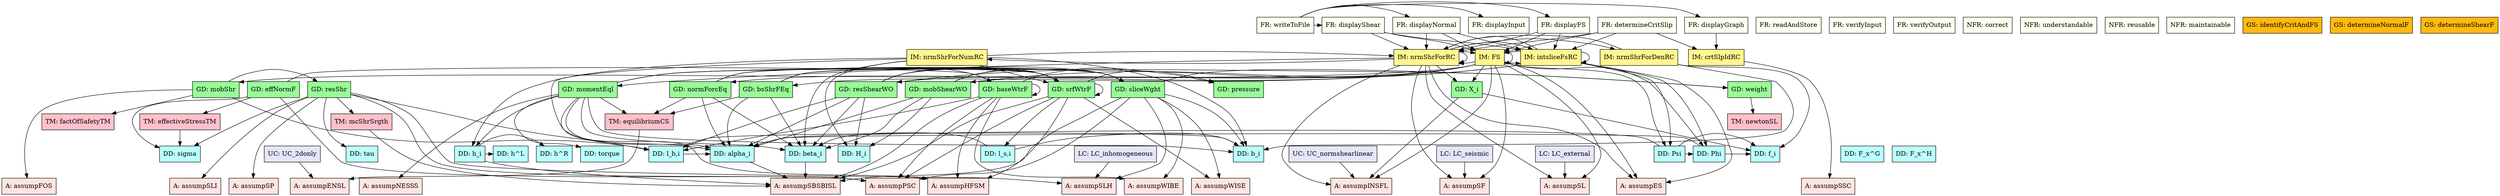 digraph allvsall {
	alpha_i -> assumpSBSBISL;
	beta_i -> assumpSBSBISL;
	l_bi -> alpha_i;
	l_bi -> b_i;
	l_si -> beta_i;
	l_si -> b_i;
	h_i -> assumpSBSBISL;
	h_i -> hR;
	h_i -> hL;
	Phi -> alpha_i;
	Phi -> f_i;
	Psi -> alpha_i;
	Psi -> f_i;
	Psi -> Phi;
	equilibriumCS -> assumpENSL;
	mcShrSrgth -> assumpSBSBISL;
	effectiveStressTM -> sigma;
	normForcEq -> alpha_i;
	normForcEq -> beta_i;
	normForcEq -> equilibriumCS;
	normForcEq -> sliceWght;
	normForcEq -> srfWtrF;
	bsShrFEq -> alpha_i;
	bsShrFEq -> beta_i;
	bsShrFEq -> equilibriumCS;
	bsShrFEq -> sliceWght;
	bsShrFEq -> srfWtrF;
	resShr -> assumpSLH;
	resShr -> assumpSP;
	resShr -> assumpSLI;
	resShr -> assumpPSC;
	resShr -> l_bi;
	resShr -> sigma;
	resShr -> tau;
	resShr -> mcShrSrgth;
	mobShr -> assumpFOS;
	mobShr -> l_bi;
	mobShr -> factOfSafetyTM;
	mobShr -> resShr;
	effNormF -> assumpPSC;
	effNormF -> sigma;
	effNormF -> effectiveStressTM;
	effNormF -> baseWtrF;
	resShearWO -> H_i;
	resShearWO -> alpha_i;
	resShearWO -> beta_i;
	resShearWO -> l_bi;
	resShearWO -> sliceWght;
	resShearWO -> baseWtrF;
	resShearWO -> srfWtrF;
	mobShearWO -> H_i;
	mobShearWO -> alpha_i;
	mobShearWO -> beta_i;
	mobShearWO -> sliceWght;
	mobShearWO -> srfWtrF;
	X_i -> assumpINSFL;
	X_i -> f_i;
	momentEql -> assumpNESSS;
	momentEql -> assumpHFSM;
	momentEql -> alpha_i;
	momentEql -> beta_i;
	momentEql -> b_i;
	momentEql -> h_i;
	momentEql -> torque;
	momentEql -> equilibriumCS;
	momentEql -> weight;
	momentEql -> sliceWght;
	momentEql -> srfWtrF;
	weight -> newtonSL;
	sliceWght -> assumpSLH;
	sliceWght -> assumpPSC;
	sliceWght -> assumpSBSBISL;
	sliceWght -> assumpWIBE;
	sliceWght -> assumpWISE;
	sliceWght -> b_i;
	sliceWght -> weight;
	baseWtrF -> assumpPSC;
	baseWtrF -> assumpSBSBISL;
	baseWtrF -> assumpWIBE;
	baseWtrF -> assumpHFSM;
	baseWtrF -> l_bi;
	baseWtrF -> pressure;
	baseWtrF -> baseWtrF;
	srfWtrF -> assumpPSC;
	srfWtrF -> assumpSBSBISL;
	srfWtrF -> assumpWISE;
	srfWtrF -> assumpHFSM;
	srfWtrF -> l_si;
	srfWtrF -> pressure;
	srfWtrF -> srfWtrF;
	FS -> assumpINSFL;
	FS -> assumpES;
	FS -> assumpSF;
	FS -> assumpSL;
	FS -> Phi;
	FS -> Psi;
	FS -> normForcEq;
	FS -> bsShrFEq;
	FS -> mobShr;
	FS -> resShearWO;
	FS -> mobShearWO;
	FS -> X_i;
	FS -> FS;
	FS -> nrmShrForRC;
	FS -> intsliceFsRC;
	nrmShrForRC -> assumpINSFL;
	nrmShrForRC -> assumpES;
	nrmShrForRC -> assumpSF;
	nrmShrForRC -> assumpSL;
	nrmShrForRC -> X_i;
	nrmShrForRC -> momentEql;
	nrmShrForRC -> FS;
	nrmShrForRC -> nrmShrForRC;
	nrmShrForRC -> nrmShrForNumRC;
	nrmShrForRC -> nrmShrForDenRC;
	nrmShrForRC -> intsliceFsRC;
	nrmShrForNumRC -> H_i;
	nrmShrForNumRC -> alpha_i;
	nrmShrForNumRC -> beta_i;
	nrmShrForNumRC -> b_i;
	nrmShrForNumRC -> h_i;
	nrmShrForNumRC -> srfWtrF;
	nrmShrForNumRC -> nrmShrForRC;
	nrmShrForDenRC -> b_i;
	nrmShrForDenRC -> f_i;
	nrmShrForDenRC -> nrmShrForRC;
	intsliceFsRC -> assumpES;
	intsliceFsRC -> Phi;
	intsliceFsRC -> Psi;
	intsliceFsRC -> resShearWO;
	intsliceFsRC -> mobShearWO;
	intsliceFsRC -> FS;
	intsliceFsRC -> nrmShrForRC;
	intsliceFsRC -> intsliceFsRC;
	crtSlpIdRC -> assumpSSC;
	determineCritSlip -> FS;
	determineCritSlip -> nrmShrForRC;
	determineCritSlip -> intsliceFsRC;
	determineCritSlip -> crtSlpIdRC;
	displayGraph -> crtSlpIdRC;
	displayFS -> FS;
	displayFS -> nrmShrForRC;
	displayFS -> intsliceFsRC;
	displayNormal -> FS;
	displayNormal -> nrmShrForRC;
	displayNormal -> intsliceFsRC;
	displayShear -> FS;
	displayShear -> nrmShrForRC;
	displayShear -> intsliceFsRC;
	writeToFile -> displayInput;
	writeToFile -> displayGraph;
	writeToFile -> displayFS;
	writeToFile -> displayNormal;
	writeToFile -> displayShear;
	LC_inhomogeneous -> assumpSLH;
	LC_seismic -> assumpSF;
	LC_external -> assumpSL;
	UC_normshearlinear -> assumpINSFL;
	UC_2donly -> assumpENSL;


	assumpSSC	[shape=box, color=black, style=filled, fillcolor=mistyrose, label="A: assumpSSC"];
	assumpFOS	[shape=box, color=black, style=filled, fillcolor=mistyrose, label="A: assumpFOS"];
	assumpSLH	[shape=box, color=black, style=filled, fillcolor=mistyrose, label="A: assumpSLH"];
	assumpSP	[shape=box, color=black, style=filled, fillcolor=mistyrose, label="A: assumpSP"];
	assumpSLI	[shape=box, color=black, style=filled, fillcolor=mistyrose, label="A: assumpSLI"];
	assumpINSFL	[shape=box, color=black, style=filled, fillcolor=mistyrose, label="A: assumpINSFL"];
	assumpPSC	[shape=box, color=black, style=filled, fillcolor=mistyrose, label="A: assumpPSC"];
	assumpENSL	[shape=box, color=black, style=filled, fillcolor=mistyrose, label="A: assumpENSL"];
	assumpSBSBISL	[shape=box, color=black, style=filled, fillcolor=mistyrose, label="A: assumpSBSBISL"];
	assumpES	[shape=box, color=black, style=filled, fillcolor=mistyrose, label="A: assumpES"];
	assumpSF	[shape=box, color=black, style=filled, fillcolor=mistyrose, label="A: assumpSF"];
	assumpSL	[shape=box, color=black, style=filled, fillcolor=mistyrose, label="A: assumpSL"];
	assumpWIBE	[shape=box, color=black, style=filled, fillcolor=mistyrose, label="A: assumpWIBE"];
	assumpWISE	[shape=box, color=black, style=filled, fillcolor=mistyrose, label="A: assumpWISE"];
	assumpNESSS	[shape=box, color=black, style=filled, fillcolor=mistyrose, label="A: assumpNESSS"];
	assumpHFSM	[shape=box, color=black, style=filled, fillcolor=mistyrose, label="A: assumpHFSM"];

	subgraph A {
	rank="same"
	{assumpSSC, assumpFOS, assumpSLH, assumpSP, assumpSLI, assumpINSFL, assumpPSC, assumpENSL, assumpSBSBISL, assumpES, assumpSF, assumpSL, assumpWIBE, assumpWISE, assumpNESSS, assumpHFSM}
	}

	H_i	[shape=box, color=black, style=filled, fillcolor=paleturquoise1, label="DD: H_i"];
	alpha_i	[shape=box, color=black, style=filled, fillcolor=paleturquoise1, label="DD: alpha_i"];
	beta_i	[shape=box, color=black, style=filled, fillcolor=paleturquoise1, label="DD: beta_i"];
	b_i	[shape=box, color=black, style=filled, fillcolor=paleturquoise1, label="DD: b_i"];
	l_bi	[shape=box, color=black, style=filled, fillcolor=paleturquoise1, label="DD: l_b,i"];
	l_si	[shape=box, color=black, style=filled, fillcolor=paleturquoise1, label="DD: l_s,i"];
	h_i	[shape=box, color=black, style=filled, fillcolor=paleturquoise1, label="DD: h_i"];
	sigma	[shape=box, color=black, style=filled, fillcolor=paleturquoise1, label="DD: sigma"];
	tau	[shape=box, color=black, style=filled, fillcolor=paleturquoise1, label="DD: tau"];
	torque	[shape=box, color=black, style=filled, fillcolor=paleturquoise1, label="DD: torque"];
	f_i	[shape=box, color=black, style=filled, fillcolor=paleturquoise1, label="DD: f_i"];
	Phi	[shape=box, color=black, style=filled, fillcolor=paleturquoise1, label="DD: Phi"];
	Psi	[shape=box, color=black, style=filled, fillcolor=paleturquoise1, label="DD: Psi"];
	F_xG	[shape=box, color=black, style=filled, fillcolor=paleturquoise1, label="DD: F_x^G"];
	F_xH	[shape=box, color=black, style=filled, fillcolor=paleturquoise1, label="DD: F_x^H"];
	hR	[shape=box, color=black, style=filled, fillcolor=paleturquoise1, label="DD: h^R"];
	hL	[shape=box, color=black, style=filled, fillcolor=paleturquoise1, label="DD: h^L"];

	subgraph DD {
	rank="same"
	{H_i, alpha_i, beta_i, b_i, l_bi, l_si, h_i, sigma, tau, torque, f_i, Phi, Psi, F_xG, F_xH, hR, hL}
	}

	factOfSafetyTM	[shape=box, color=black, style=filled, fillcolor=pink, label="TM: factOfSafetyTM"];
	equilibriumCS	[shape=box, color=black, style=filled, fillcolor=pink, label="TM: equilibriumCS"];
	mcShrSrgth	[shape=box, color=black, style=filled, fillcolor=pink, label="TM: mcShrSrgth"];
	effectiveStressTM	[shape=box, color=black, style=filled, fillcolor=pink, label="TM: effectiveStressTM"];
	newtonSL	[shape=box, color=black, style=filled, fillcolor=pink, label="TM: newtonSL"];

	subgraph TM {
	rank="same"
	{factOfSafetyTM, equilibriumCS, mcShrSrgth, effectiveStressTM, newtonSL}
	}

	normForcEq	[shape=box, color=black, style=filled, fillcolor=palegreen, label="GD: normForcEq"];
	bsShrFEq	[shape=box, color=black, style=filled, fillcolor=palegreen, label="GD: bsShrFEq"];
	resShr	[shape=box, color=black, style=filled, fillcolor=palegreen, label="GD: resShr"];
	mobShr	[shape=box, color=black, style=filled, fillcolor=palegreen, label="GD: mobShr"];
	effNormF	[shape=box, color=black, style=filled, fillcolor=palegreen, label="GD: effNormF"];
	resShearWO	[shape=box, color=black, style=filled, fillcolor=palegreen, label="GD: resShearWO"];
	mobShearWO	[shape=box, color=black, style=filled, fillcolor=palegreen, label="GD: mobShearWO"];
	X_i	[shape=box, color=black, style=filled, fillcolor=palegreen, label="GD: X_i"];
	momentEql	[shape=box, color=black, style=filled, fillcolor=palegreen, label="GD: momentEql"];
	weight	[shape=box, color=black, style=filled, fillcolor=palegreen, label="GD: weight"];
	sliceWght	[shape=box, color=black, style=filled, fillcolor=palegreen, label="GD: sliceWght"];
	pressure	[shape=box, color=black, style=filled, fillcolor=palegreen, label="GD: pressure"];
	baseWtrF	[shape=box, color=black, style=filled, fillcolor=palegreen, label="GD: baseWtrF"];
	srfWtrF	[shape=box, color=black, style=filled, fillcolor=palegreen, label="GD: srfWtrF"];

	subgraph GD {
	rank="same"
	{normForcEq, bsShrFEq, resShr, mobShr, effNormF, resShearWO, mobShearWO, X_i, momentEql, weight, sliceWght, pressure, baseWtrF, srfWtrF}
	}

	FS	[shape=box, color=black, style=filled, fillcolor=khaki1, label="IM: FS"];
	nrmShrForRC	[shape=box, color=black, style=filled, fillcolor=khaki1, label="IM: nrmShrForRC"];
	nrmShrForNumRC	[shape=box, color=black, style=filled, fillcolor=khaki1, label="IM: nrmShrForNumRC"];
	nrmShrForDenRC	[shape=box, color=black, style=filled, fillcolor=khaki1, label="IM: nrmShrForDenRC"];
	intsliceFsRC	[shape=box, color=black, style=filled, fillcolor=khaki1, label="IM: intsliceFsRC"];
	crtSlpIdRC	[shape=box, color=black, style=filled, fillcolor=khaki1, label="IM: crtSlpIdRC"];

	subgraph IM {
	rank="same"
	{FS, nrmShrForRC, nrmShrForNumRC, nrmShrForDenRC, intsliceFsRC, crtSlpIdRC}
	}

	readAndStore	[shape=box, color=black, style=filled, fillcolor=ivory, label="FR: readAndStore"];
	verifyInput	[shape=box, color=black, style=filled, fillcolor=ivory, label="FR: verifyInput"];
	determineCritSlip	[shape=box, color=black, style=filled, fillcolor=ivory, label="FR: determineCritSlip"];
	verifyOutput	[shape=box, color=black, style=filled, fillcolor=ivory, label="FR: verifyOutput"];
	displayInput	[shape=box, color=black, style=filled, fillcolor=ivory, label="FR: displayInput"];
	displayGraph	[shape=box, color=black, style=filled, fillcolor=ivory, label="FR: displayGraph"];
	displayFS	[shape=box, color=black, style=filled, fillcolor=ivory, label="FR: displayFS"];
	displayNormal	[shape=box, color=black, style=filled, fillcolor=ivory, label="FR: displayNormal"];
	displayShear	[shape=box, color=black, style=filled, fillcolor=ivory, label="FR: displayShear"];
	writeToFile	[shape=box, color=black, style=filled, fillcolor=ivory, label="FR: writeToFile"];
	correct	[shape=box, color=black, style=filled, fillcolor=ivory, label="NFR: correct"];
	understandable	[shape=box, color=black, style=filled, fillcolor=ivory, label="NFR: understandable"];
	reusable	[shape=box, color=black, style=filled, fillcolor=ivory, label="NFR: reusable"];
	maintainable	[shape=box, color=black, style=filled, fillcolor=ivory, label="NFR: maintainable"];

	subgraph R {
	rank="same"
	{readAndStore, verifyInput, determineCritSlip, verifyOutput, displayInput, displayGraph, displayFS, displayNormal, displayShear, writeToFile, correct, understandable, reusable, maintainable}
	}

	identifyCritAndFS	[shape=box, color=black, style=filled, fillcolor=darkgoldenrod1, label="GS: identifyCritAndFS"];
	determineNormalF	[shape=box, color=black, style=filled, fillcolor=darkgoldenrod1, label="GS: determineNormalF"];
	determineShearF	[shape=box, color=black, style=filled, fillcolor=darkgoldenrod1, label="GS: determineShearF"];

	subgraph GS {
	rank="same"
	{identifyCritAndFS, determineNormalF, determineShearF}
	}

	LC_inhomogeneous	[shape=box, color=black, style=filled, fillcolor=lavender, label="LC: LC_inhomogeneous"];
	LC_seismic	[shape=box, color=black, style=filled, fillcolor=lavender, label="LC: LC_seismic"];
	LC_external	[shape=box, color=black, style=filled, fillcolor=lavender, label="LC: LC_external"];
	UC_normshearlinear	[shape=box, color=black, style=filled, fillcolor=lavender, label="UC: UC_normshearlinear"];
	UC_2donly	[shape=box, color=black, style=filled, fillcolor=lavender, label="UC: UC_2donly"];

	subgraph C {
	rank="same"
	{LC_inhomogeneous, LC_seismic, LC_external, UC_normshearlinear, UC_2donly}
	}

}
